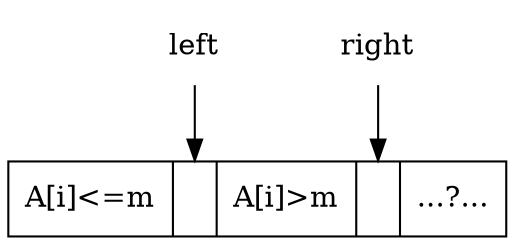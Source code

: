 digraph G{
	margin="0"
	node[shape=record]
	n[label=" A[i]\<=m |<l>| A[i]\>m |<r>| ...?... "];
	left[style=filled, color=transparent];
	right[style=filled, color=transparent];
	left->n:l;
	right->n:r;
}

